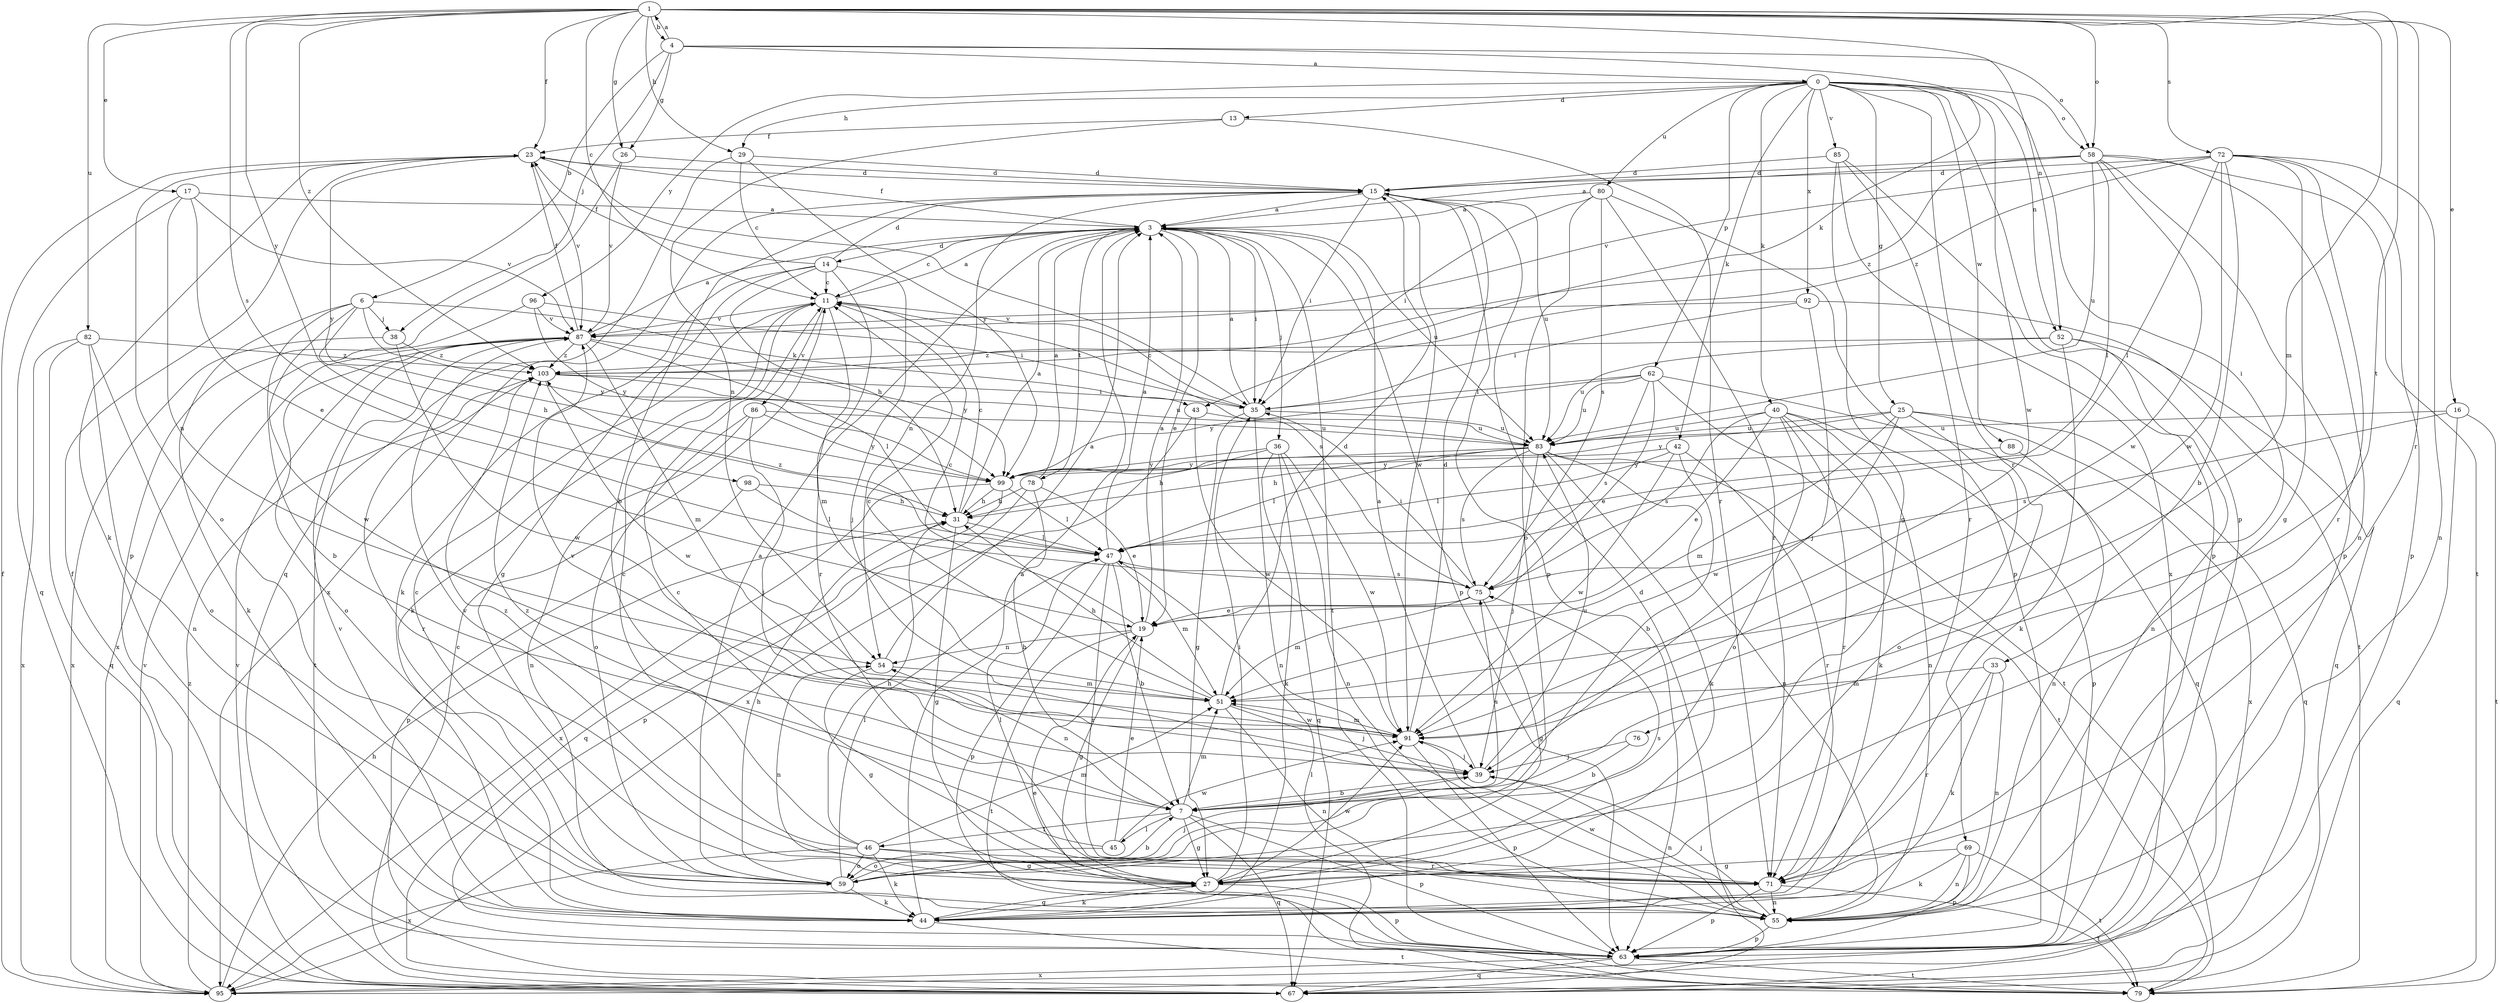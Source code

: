 strict digraph  {
0;
1;
3;
4;
6;
7;
11;
13;
14;
15;
16;
17;
19;
23;
25;
26;
27;
29;
31;
33;
35;
36;
38;
39;
40;
42;
43;
44;
45;
46;
47;
51;
52;
54;
55;
58;
59;
62;
63;
67;
69;
71;
72;
75;
76;
78;
79;
80;
82;
83;
85;
86;
87;
88;
91;
92;
95;
96;
98;
99;
103;
0 -> 13  [label=d];
0 -> 25  [label=g];
0 -> 29  [label=h];
0 -> 33  [label=i];
0 -> 40  [label=k];
0 -> 42  [label=k];
0 -> 52  [label=n];
0 -> 58  [label=o];
0 -> 62  [label=p];
0 -> 63  [label=p];
0 -> 69  [label=r];
0 -> 80  [label=u];
0 -> 85  [label=v];
0 -> 88  [label=w];
0 -> 91  [label=w];
0 -> 92  [label=x];
0 -> 96  [label=y];
1 -> 4  [label=b];
1 -> 11  [label=c];
1 -> 16  [label=e];
1 -> 17  [label=e];
1 -> 23  [label=f];
1 -> 26  [label=g];
1 -> 29  [label=h];
1 -> 51  [label=m];
1 -> 52  [label=n];
1 -> 58  [label=o];
1 -> 71  [label=r];
1 -> 72  [label=s];
1 -> 75  [label=s];
1 -> 76  [label=t];
1 -> 82  [label=u];
1 -> 98  [label=y];
1 -> 103  [label=z];
3 -> 11  [label=c];
3 -> 14  [label=d];
3 -> 19  [label=e];
3 -> 23  [label=f];
3 -> 35  [label=i];
3 -> 36  [label=j];
3 -> 63  [label=p];
3 -> 78  [label=t];
3 -> 79  [label=t];
3 -> 83  [label=u];
4 -> 0  [label=a];
4 -> 1  [label=a];
4 -> 6  [label=b];
4 -> 26  [label=g];
4 -> 38  [label=j];
4 -> 43  [label=k];
4 -> 58  [label=o];
6 -> 7  [label=b];
6 -> 31  [label=h];
6 -> 38  [label=j];
6 -> 43  [label=k];
6 -> 44  [label=k];
6 -> 91  [label=w];
6 -> 99  [label=y];
7 -> 27  [label=g];
7 -> 45  [label=l];
7 -> 46  [label=l];
7 -> 51  [label=m];
7 -> 54  [label=n];
7 -> 63  [label=p];
7 -> 67  [label=q];
7 -> 75  [label=s];
11 -> 3  [label=a];
11 -> 44  [label=k];
11 -> 51  [label=m];
11 -> 75  [label=s];
11 -> 86  [label=v];
11 -> 87  [label=v];
13 -> 23  [label=f];
13 -> 54  [label=n];
13 -> 71  [label=r];
14 -> 11  [label=c];
14 -> 15  [label=d];
14 -> 23  [label=f];
14 -> 27  [label=g];
14 -> 31  [label=h];
14 -> 39  [label=j];
14 -> 44  [label=k];
14 -> 71  [label=r];
15 -> 3  [label=a];
15 -> 7  [label=b];
15 -> 35  [label=i];
15 -> 54  [label=n];
15 -> 63  [label=p];
15 -> 83  [label=u];
15 -> 91  [label=w];
15 -> 95  [label=x];
16 -> 67  [label=q];
16 -> 75  [label=s];
16 -> 79  [label=t];
16 -> 83  [label=u];
17 -> 3  [label=a];
17 -> 19  [label=e];
17 -> 54  [label=n];
17 -> 67  [label=q];
17 -> 87  [label=v];
19 -> 3  [label=a];
19 -> 11  [label=c];
19 -> 27  [label=g];
19 -> 54  [label=n];
19 -> 79  [label=t];
23 -> 15  [label=d];
23 -> 35  [label=i];
23 -> 44  [label=k];
23 -> 59  [label=o];
23 -> 87  [label=v];
23 -> 99  [label=y];
25 -> 51  [label=m];
25 -> 59  [label=o];
25 -> 67  [label=q];
25 -> 83  [label=u];
25 -> 91  [label=w];
25 -> 95  [label=x];
25 -> 99  [label=y];
26 -> 15  [label=d];
26 -> 63  [label=p];
26 -> 87  [label=v];
27 -> 35  [label=i];
27 -> 44  [label=k];
27 -> 47  [label=l];
27 -> 54  [label=n];
27 -> 63  [label=p];
27 -> 75  [label=s];
27 -> 91  [label=w];
29 -> 11  [label=c];
29 -> 15  [label=d];
29 -> 67  [label=q];
29 -> 99  [label=y];
31 -> 3  [label=a];
31 -> 11  [label=c];
31 -> 27  [label=g];
31 -> 47  [label=l];
33 -> 44  [label=k];
33 -> 51  [label=m];
33 -> 55  [label=n];
33 -> 71  [label=r];
35 -> 3  [label=a];
35 -> 11  [label=c];
35 -> 27  [label=g];
35 -> 55  [label=n];
35 -> 83  [label=u];
36 -> 31  [label=h];
36 -> 44  [label=k];
36 -> 55  [label=n];
36 -> 67  [label=q];
36 -> 91  [label=w];
36 -> 99  [label=y];
38 -> 91  [label=w];
38 -> 95  [label=x];
38 -> 103  [label=z];
39 -> 3  [label=a];
39 -> 7  [label=b];
39 -> 55  [label=n];
39 -> 83  [label=u];
39 -> 87  [label=v];
40 -> 19  [label=e];
40 -> 44  [label=k];
40 -> 55  [label=n];
40 -> 59  [label=o];
40 -> 63  [label=p];
40 -> 71  [label=r];
40 -> 75  [label=s];
40 -> 83  [label=u];
42 -> 7  [label=b];
42 -> 47  [label=l];
42 -> 71  [label=r];
42 -> 91  [label=w];
42 -> 99  [label=y];
43 -> 83  [label=u];
43 -> 91  [label=w];
43 -> 95  [label=x];
44 -> 3  [label=a];
44 -> 27  [label=g];
44 -> 79  [label=t];
44 -> 87  [label=v];
45 -> 19  [label=e];
45 -> 59  [label=o];
45 -> 91  [label=w];
45 -> 103  [label=z];
46 -> 11  [label=c];
46 -> 27  [label=g];
46 -> 31  [label=h];
46 -> 44  [label=k];
46 -> 51  [label=m];
46 -> 59  [label=o];
46 -> 71  [label=r];
46 -> 95  [label=x];
46 -> 103  [label=z];
47 -> 3  [label=a];
47 -> 7  [label=b];
47 -> 51  [label=m];
47 -> 63  [label=p];
47 -> 71  [label=r];
47 -> 75  [label=s];
47 -> 103  [label=z];
51 -> 11  [label=c];
51 -> 15  [label=d];
51 -> 31  [label=h];
51 -> 39  [label=j];
51 -> 55  [label=n];
51 -> 91  [label=w];
52 -> 44  [label=k];
52 -> 55  [label=n];
52 -> 67  [label=q];
52 -> 83  [label=u];
52 -> 103  [label=z];
54 -> 3  [label=a];
54 -> 27  [label=g];
54 -> 51  [label=m];
55 -> 39  [label=j];
55 -> 63  [label=p];
55 -> 91  [label=w];
58 -> 3  [label=a];
58 -> 15  [label=d];
58 -> 47  [label=l];
58 -> 55  [label=n];
58 -> 63  [label=p];
58 -> 79  [label=t];
58 -> 83  [label=u];
58 -> 91  [label=w];
58 -> 103  [label=z];
59 -> 3  [label=a];
59 -> 7  [label=b];
59 -> 11  [label=c];
59 -> 31  [label=h];
59 -> 39  [label=j];
59 -> 44  [label=k];
59 -> 47  [label=l];
62 -> 19  [label=e];
62 -> 35  [label=i];
62 -> 67  [label=q];
62 -> 75  [label=s];
62 -> 79  [label=t];
62 -> 83  [label=u];
62 -> 99  [label=y];
63 -> 19  [label=e];
63 -> 67  [label=q];
63 -> 79  [label=t];
63 -> 95  [label=x];
67 -> 11  [label=c];
67 -> 15  [label=d];
67 -> 23  [label=f];
67 -> 87  [label=v];
69 -> 27  [label=g];
69 -> 44  [label=k];
69 -> 55  [label=n];
69 -> 63  [label=p];
69 -> 79  [label=t];
71 -> 11  [label=c];
71 -> 55  [label=n];
71 -> 63  [label=p];
71 -> 79  [label=t];
71 -> 87  [label=v];
72 -> 7  [label=b];
72 -> 15  [label=d];
72 -> 27  [label=g];
72 -> 47  [label=l];
72 -> 55  [label=n];
72 -> 63  [label=p];
72 -> 71  [label=r];
72 -> 87  [label=v];
72 -> 91  [label=w];
72 -> 103  [label=z];
75 -> 19  [label=e];
75 -> 27  [label=g];
75 -> 35  [label=i];
75 -> 51  [label=m];
76 -> 7  [label=b];
76 -> 39  [label=j];
78 -> 3  [label=a];
78 -> 7  [label=b];
78 -> 19  [label=e];
78 -> 31  [label=h];
78 -> 63  [label=p];
79 -> 47  [label=l];
80 -> 3  [label=a];
80 -> 35  [label=i];
80 -> 59  [label=o];
80 -> 63  [label=p];
80 -> 71  [label=r];
80 -> 75  [label=s];
82 -> 55  [label=n];
82 -> 59  [label=o];
82 -> 67  [label=q];
82 -> 95  [label=x];
82 -> 103  [label=z];
83 -> 31  [label=h];
83 -> 39  [label=j];
83 -> 44  [label=k];
83 -> 47  [label=l];
83 -> 55  [label=n];
83 -> 75  [label=s];
83 -> 79  [label=t];
83 -> 99  [label=y];
85 -> 15  [label=d];
85 -> 27  [label=g];
85 -> 63  [label=p];
85 -> 71  [label=r];
85 -> 95  [label=x];
86 -> 39  [label=j];
86 -> 55  [label=n];
86 -> 59  [label=o];
86 -> 83  [label=u];
86 -> 99  [label=y];
87 -> 3  [label=a];
87 -> 23  [label=f];
87 -> 47  [label=l];
87 -> 51  [label=m];
87 -> 59  [label=o];
87 -> 79  [label=t];
87 -> 99  [label=y];
87 -> 103  [label=z];
88 -> 55  [label=n];
88 -> 99  [label=y];
91 -> 15  [label=d];
91 -> 39  [label=j];
91 -> 51  [label=m];
91 -> 63  [label=p];
92 -> 35  [label=i];
92 -> 39  [label=j];
92 -> 79  [label=t];
92 -> 87  [label=v];
95 -> 23  [label=f];
95 -> 31  [label=h];
95 -> 87  [label=v];
95 -> 103  [label=z];
96 -> 35  [label=i];
96 -> 87  [label=v];
96 -> 95  [label=x];
96 -> 99  [label=y];
98 -> 31  [label=h];
98 -> 47  [label=l];
98 -> 63  [label=p];
99 -> 31  [label=h];
99 -> 47  [label=l];
99 -> 67  [label=q];
99 -> 95  [label=x];
103 -> 35  [label=i];
103 -> 71  [label=r];
103 -> 83  [label=u];
103 -> 91  [label=w];
}
